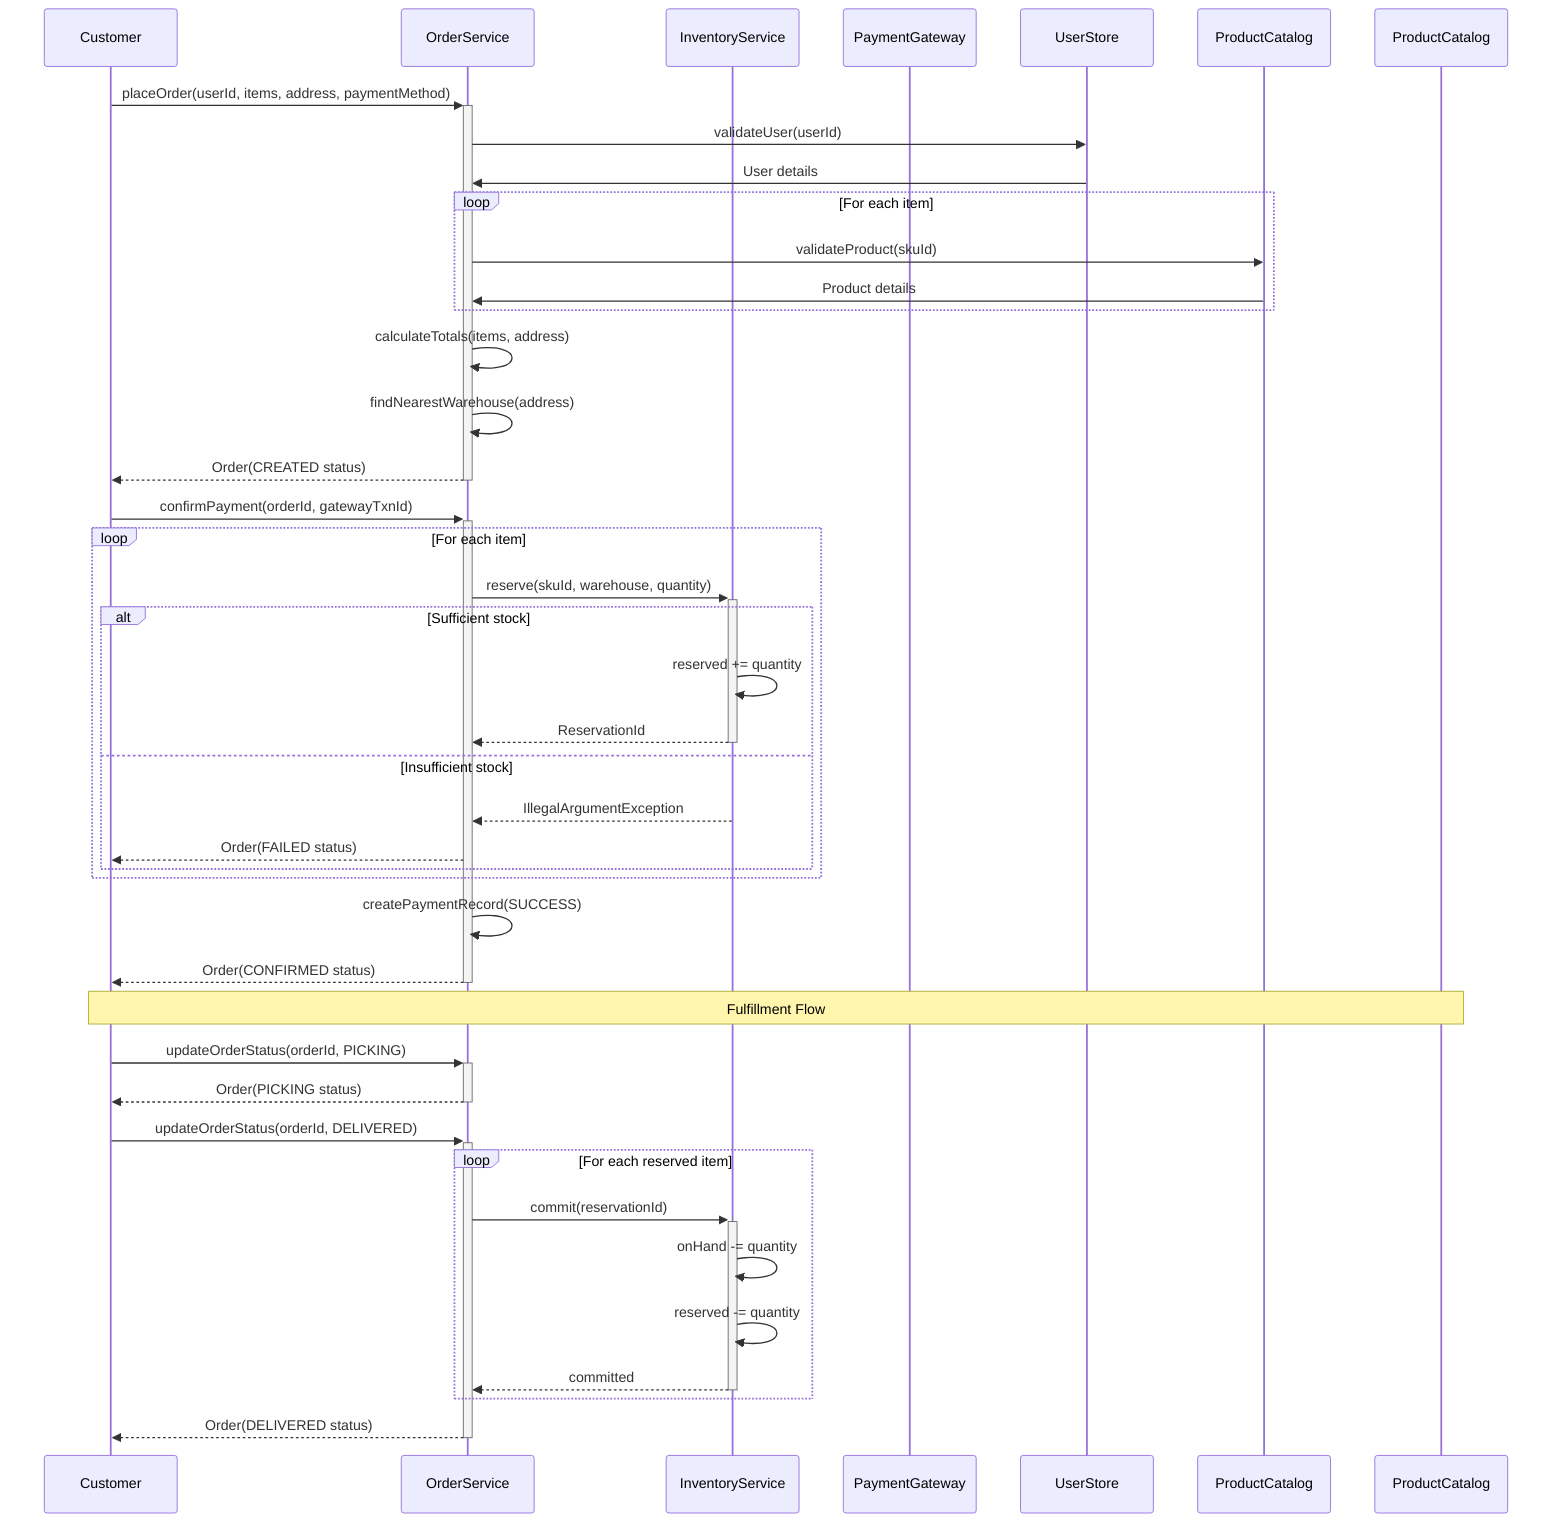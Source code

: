 sequenceDiagram
    participant Customer
    participant OrderService
    participant InventoryService
    participant PaymentGateway
    participant User as UserStore
    participant Product as ProductCatalog
    
    Customer->>+OrderService: placeOrder(userId, items, address, paymentMethod)
    OrderService->>User: validateUser(userId)
    User->>OrderService: User details
    
    loop For each item
        OrderService->>Product: validateProduct(skuId)
        Product->>OrderService: Product details
    end
    
    OrderService->>OrderService: calculateTotals(items, address)
    OrderService->>OrderService: findNearestWarehouse(address)
    OrderService-->>-Customer: Order(CREATED status)
    
    Customer->>+OrderService: confirmPayment(orderId, gatewayTxnId)
    
    loop For each item
        OrderService->>+InventoryService: reserve(skuId, warehouse, quantity)
        alt Sufficient stock
            InventoryService->>InventoryService: reserved += quantity
            InventoryService-->>-OrderService: ReservationId
        else Insufficient stock
            InventoryService-->>OrderService: IllegalArgumentException
            OrderService-->>Customer: Order(FAILED status)
        end
    end
    
    OrderService->>OrderService: createPaymentRecord(SUCCESS)
    OrderService-->>-Customer: Order(CONFIRMED status)
    
    Note over Customer, ProductCatalog: Fulfillment Flow
    
    Customer->>+OrderService: updateOrderStatus(orderId, PICKING)
    OrderService-->>-Customer: Order(PICKING status)
    
    Customer->>+OrderService: updateOrderStatus(orderId, DELIVERED)
    
    loop For each reserved item
        OrderService->>+InventoryService: commit(reservationId)
        InventoryService->>InventoryService: onHand -= quantity
        InventoryService->>InventoryService: reserved -= quantity
        InventoryService-->>-OrderService: committed
    end
    
    OrderService-->>-Customer: Order(DELIVERED status)